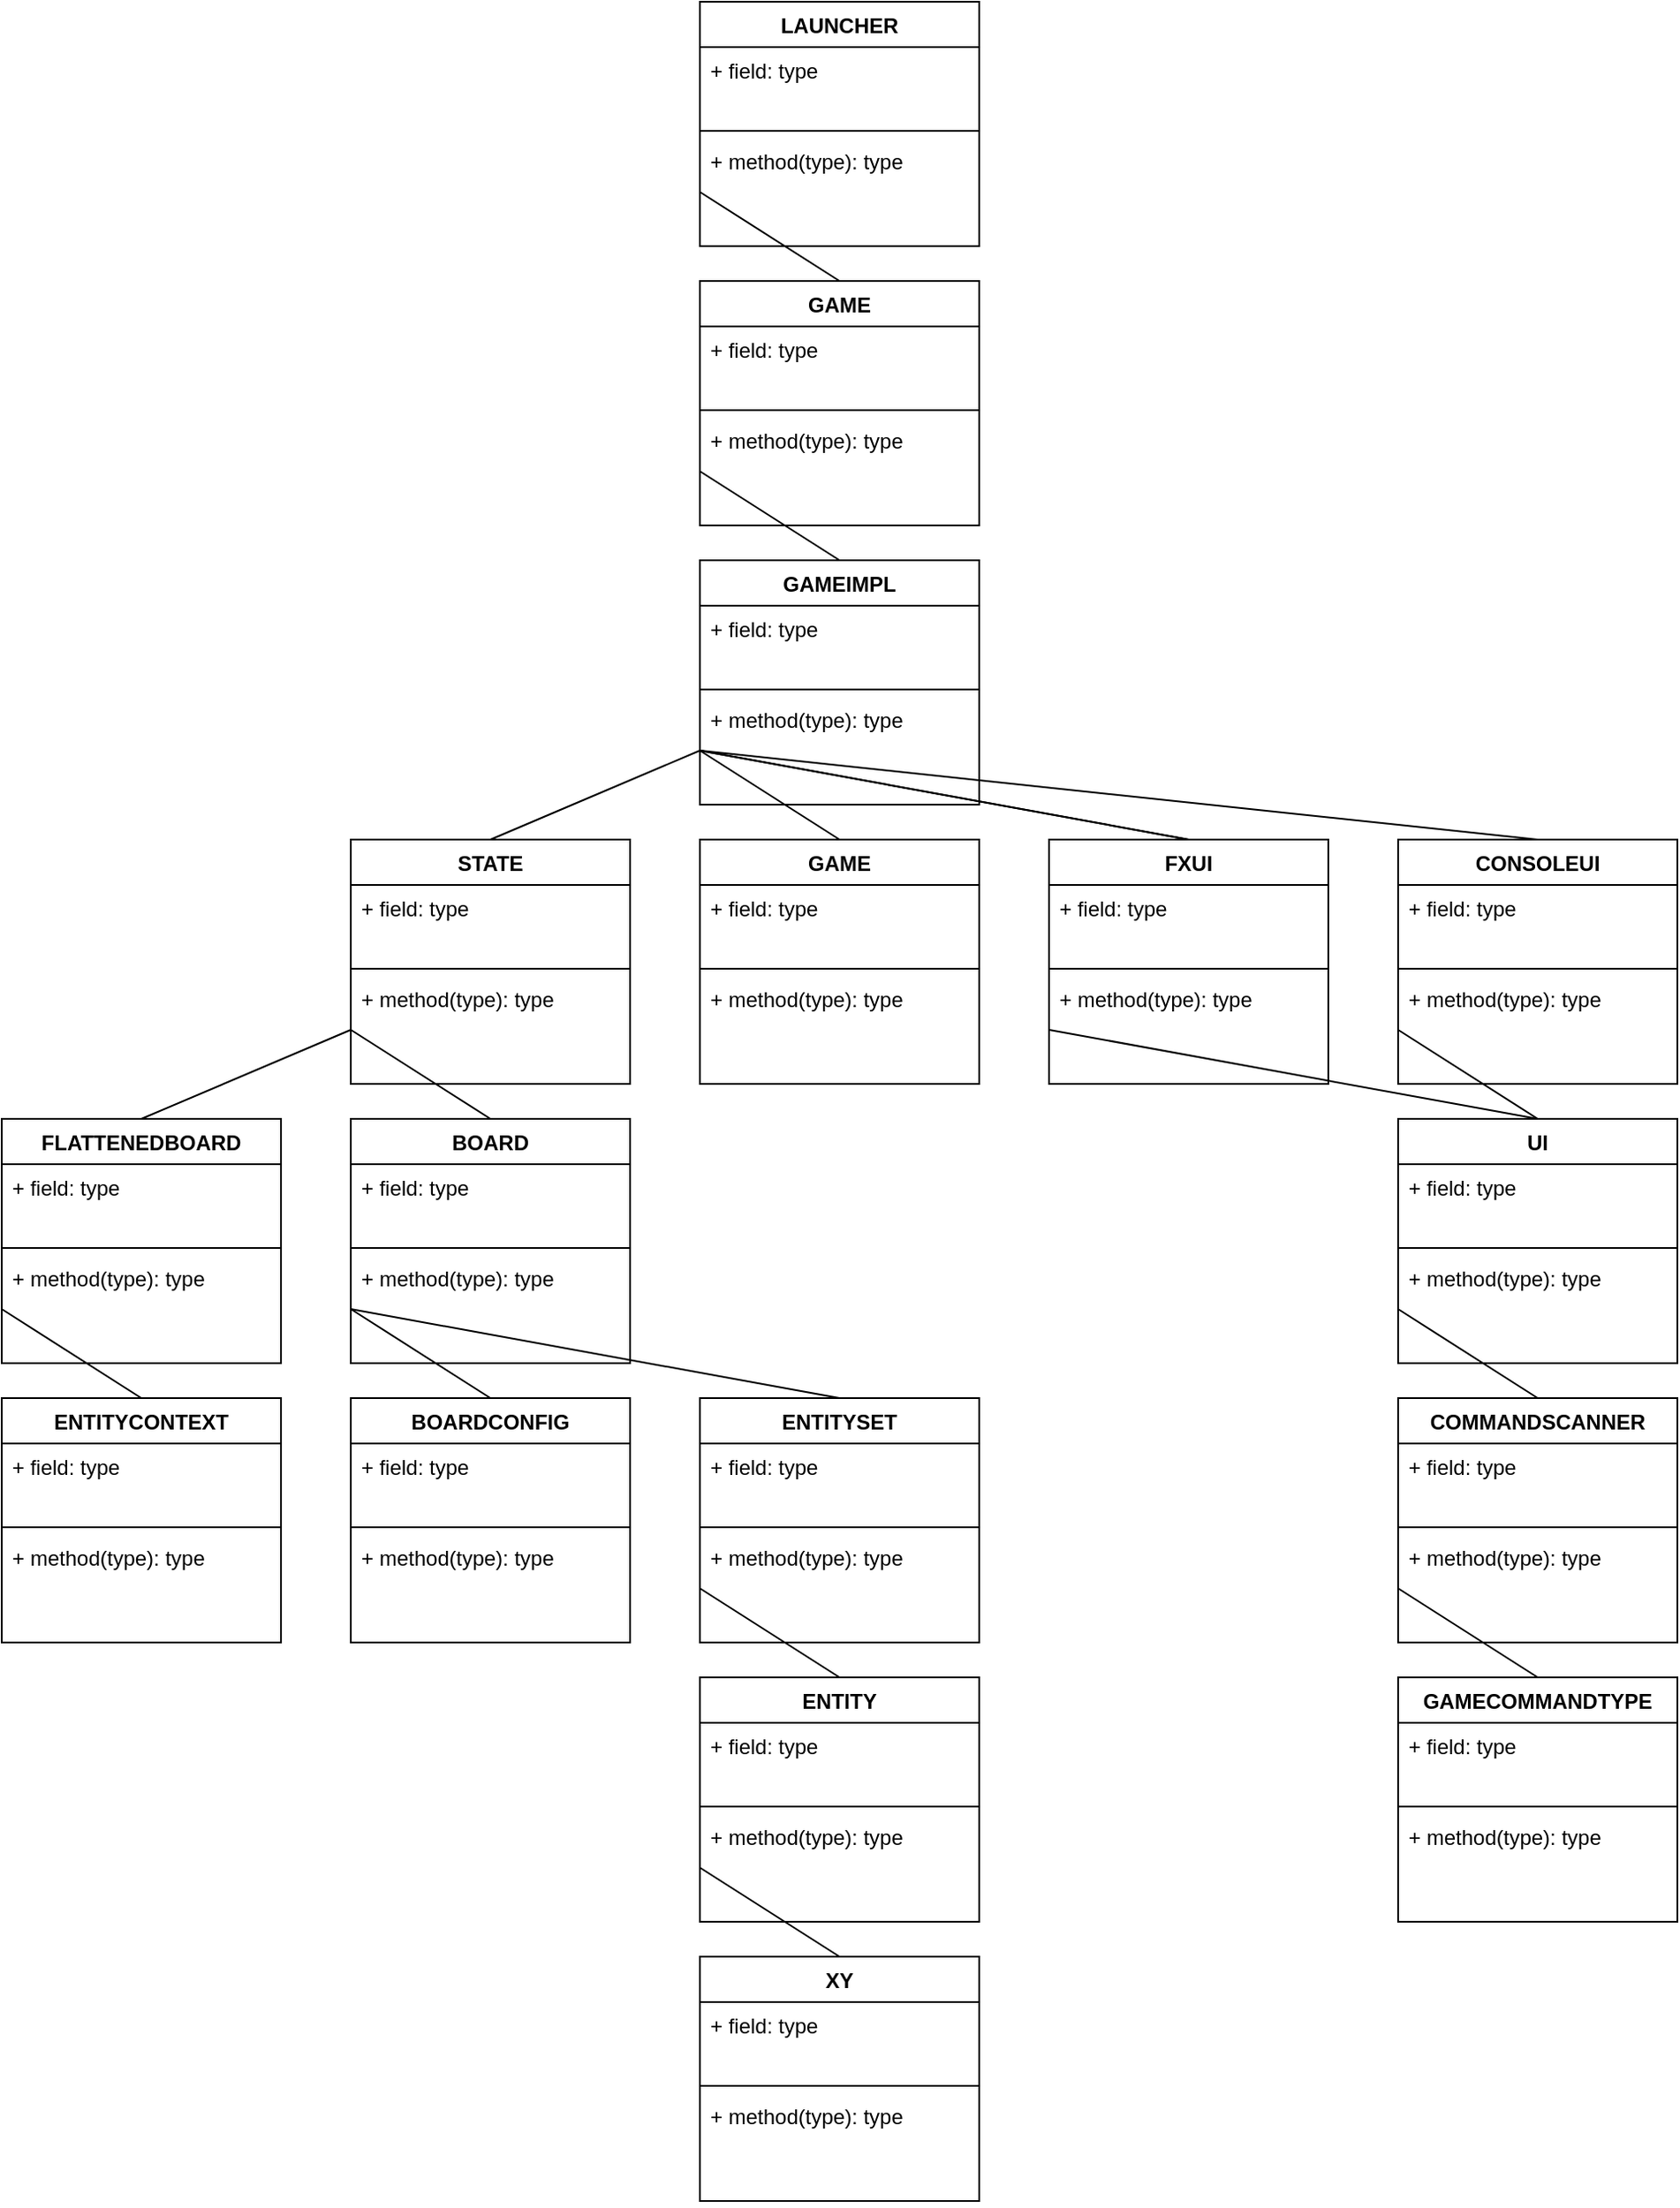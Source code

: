 <mxfile version="14.5.1" type="device"><diagram id="C5RBs43oDa-KdzZeNtuy" name="Page-1"><mxGraphModel dx="1278" dy="1136" grid="1" gridSize="10" guides="1" tooltips="1" connect="1" arrows="1" fold="1" page="1" pageScale="1" pageWidth="827" pageHeight="1169" math="0" shadow="0"><root><mxCell id="WIyWlLk6GJQsqaUBKTNV-0"/><mxCell id="WIyWlLk6GJQsqaUBKTNV-1" parent="WIyWlLk6GJQsqaUBKTNV-0"/><mxCell id="8IIxmd3HpcFE0ImrFm1i-0" value="LAUNCHER" style="swimlane;fontStyle=1;align=center;verticalAlign=top;childLayout=stackLayout;horizontal=1;startSize=26;horizontalStack=0;resizeParent=1;resizeParentMax=0;resizeLast=0;collapsible=1;marginBottom=0;" vertex="1" parent="WIyWlLk6GJQsqaUBKTNV-1"><mxGeometry x="720" y="40" width="160" height="140" as="geometry"/></mxCell><mxCell id="8IIxmd3HpcFE0ImrFm1i-1" value="+ field: type" style="text;strokeColor=none;fillColor=none;align=left;verticalAlign=top;spacingLeft=4;spacingRight=4;overflow=hidden;rotatable=0;points=[[0,0.5],[1,0.5]];portConstraint=eastwest;" vertex="1" parent="8IIxmd3HpcFE0ImrFm1i-0"><mxGeometry y="26" width="160" height="44" as="geometry"/></mxCell><mxCell id="8IIxmd3HpcFE0ImrFm1i-2" value="" style="line;strokeWidth=1;fillColor=none;align=left;verticalAlign=middle;spacingTop=-1;spacingLeft=3;spacingRight=3;rotatable=0;labelPosition=right;points=[];portConstraint=eastwest;" vertex="1" parent="8IIxmd3HpcFE0ImrFm1i-0"><mxGeometry y="70" width="160" height="8" as="geometry"/></mxCell><mxCell id="8IIxmd3HpcFE0ImrFm1i-3" value="+ method(type): type" style="text;strokeColor=none;fillColor=none;align=left;verticalAlign=top;spacingLeft=4;spacingRight=4;overflow=hidden;rotatable=0;points=[[0,0.5],[1,0.5]];portConstraint=eastwest;" vertex="1" parent="8IIxmd3HpcFE0ImrFm1i-0"><mxGeometry y="78" width="160" height="62" as="geometry"/></mxCell><mxCell id="8IIxmd3HpcFE0ImrFm1i-4" value="BOARDCONFIG" style="swimlane;fontStyle=1;align=center;verticalAlign=top;childLayout=stackLayout;horizontal=1;startSize=26;horizontalStack=0;resizeParent=1;resizeParentMax=0;resizeLast=0;collapsible=1;marginBottom=0;" vertex="1" parent="WIyWlLk6GJQsqaUBKTNV-1"><mxGeometry x="520" y="840" width="160" height="140" as="geometry"/></mxCell><mxCell id="8IIxmd3HpcFE0ImrFm1i-5" value="+ field: type" style="text;strokeColor=none;fillColor=none;align=left;verticalAlign=top;spacingLeft=4;spacingRight=4;overflow=hidden;rotatable=0;points=[[0,0.5],[1,0.5]];portConstraint=eastwest;" vertex="1" parent="8IIxmd3HpcFE0ImrFm1i-4"><mxGeometry y="26" width="160" height="44" as="geometry"/></mxCell><mxCell id="8IIxmd3HpcFE0ImrFm1i-6" value="" style="line;strokeWidth=1;fillColor=none;align=left;verticalAlign=middle;spacingTop=-1;spacingLeft=3;spacingRight=3;rotatable=0;labelPosition=right;points=[];portConstraint=eastwest;" vertex="1" parent="8IIxmd3HpcFE0ImrFm1i-4"><mxGeometry y="70" width="160" height="8" as="geometry"/></mxCell><mxCell id="8IIxmd3HpcFE0ImrFm1i-7" value="+ method(type): type" style="text;strokeColor=none;fillColor=none;align=left;verticalAlign=top;spacingLeft=4;spacingRight=4;overflow=hidden;rotatable=0;points=[[0,0.5],[1,0.5]];portConstraint=eastwest;" vertex="1" parent="8IIxmd3HpcFE0ImrFm1i-4"><mxGeometry y="78" width="160" height="62" as="geometry"/></mxCell><mxCell id="8IIxmd3HpcFE0ImrFm1i-8" value="BOARD" style="swimlane;fontStyle=1;align=center;verticalAlign=top;childLayout=stackLayout;horizontal=1;startSize=26;horizontalStack=0;resizeParent=1;resizeParentMax=0;resizeLast=0;collapsible=1;marginBottom=0;" vertex="1" parent="WIyWlLk6GJQsqaUBKTNV-1"><mxGeometry x="520" y="680" width="160" height="140" as="geometry"/></mxCell><mxCell id="8IIxmd3HpcFE0ImrFm1i-9" value="+ field: type" style="text;strokeColor=none;fillColor=none;align=left;verticalAlign=top;spacingLeft=4;spacingRight=4;overflow=hidden;rotatable=0;points=[[0,0.5],[1,0.5]];portConstraint=eastwest;" vertex="1" parent="8IIxmd3HpcFE0ImrFm1i-8"><mxGeometry y="26" width="160" height="44" as="geometry"/></mxCell><mxCell id="8IIxmd3HpcFE0ImrFm1i-10" value="" style="line;strokeWidth=1;fillColor=none;align=left;verticalAlign=middle;spacingTop=-1;spacingLeft=3;spacingRight=3;rotatable=0;labelPosition=right;points=[];portConstraint=eastwest;" vertex="1" parent="8IIxmd3HpcFE0ImrFm1i-8"><mxGeometry y="70" width="160" height="8" as="geometry"/></mxCell><mxCell id="8IIxmd3HpcFE0ImrFm1i-11" value="+ method(type): type" style="text;strokeColor=none;fillColor=none;align=left;verticalAlign=top;spacingLeft=4;spacingRight=4;overflow=hidden;rotatable=0;points=[[0,0.5],[1,0.5]];portConstraint=eastwest;" vertex="1" parent="8IIxmd3HpcFE0ImrFm1i-8"><mxGeometry y="78" width="160" height="62" as="geometry"/></mxCell><mxCell id="8IIxmd3HpcFE0ImrFm1i-16" value="ENTITYSET" style="swimlane;fontStyle=1;align=center;verticalAlign=top;childLayout=stackLayout;horizontal=1;startSize=26;horizontalStack=0;resizeParent=1;resizeParentMax=0;resizeLast=0;collapsible=1;marginBottom=0;" vertex="1" parent="WIyWlLk6GJQsqaUBKTNV-1"><mxGeometry x="720" y="840" width="160" height="140" as="geometry"/></mxCell><mxCell id="8IIxmd3HpcFE0ImrFm1i-17" value="+ field: type" style="text;strokeColor=none;fillColor=none;align=left;verticalAlign=top;spacingLeft=4;spacingRight=4;overflow=hidden;rotatable=0;points=[[0,0.5],[1,0.5]];portConstraint=eastwest;" vertex="1" parent="8IIxmd3HpcFE0ImrFm1i-16"><mxGeometry y="26" width="160" height="44" as="geometry"/></mxCell><mxCell id="8IIxmd3HpcFE0ImrFm1i-18" value="" style="line;strokeWidth=1;fillColor=none;align=left;verticalAlign=middle;spacingTop=-1;spacingLeft=3;spacingRight=3;rotatable=0;labelPosition=right;points=[];portConstraint=eastwest;" vertex="1" parent="8IIxmd3HpcFE0ImrFm1i-16"><mxGeometry y="70" width="160" height="8" as="geometry"/></mxCell><mxCell id="8IIxmd3HpcFE0ImrFm1i-19" value="+ method(type): type" style="text;strokeColor=none;fillColor=none;align=left;verticalAlign=top;spacingLeft=4;spacingRight=4;overflow=hidden;rotatable=0;points=[[0,0.5],[1,0.5]];portConstraint=eastwest;" vertex="1" parent="8IIxmd3HpcFE0ImrFm1i-16"><mxGeometry y="78" width="160" height="62" as="geometry"/></mxCell><mxCell id="8IIxmd3HpcFE0ImrFm1i-20" value="STATE" style="swimlane;fontStyle=1;align=center;verticalAlign=top;childLayout=stackLayout;horizontal=1;startSize=26;horizontalStack=0;resizeParent=1;resizeParentMax=0;resizeLast=0;collapsible=1;marginBottom=0;" vertex="1" parent="WIyWlLk6GJQsqaUBKTNV-1"><mxGeometry x="520" y="520" width="160" height="140" as="geometry"/></mxCell><mxCell id="8IIxmd3HpcFE0ImrFm1i-21" value="+ field: type" style="text;strokeColor=none;fillColor=none;align=left;verticalAlign=top;spacingLeft=4;spacingRight=4;overflow=hidden;rotatable=0;points=[[0,0.5],[1,0.5]];portConstraint=eastwest;" vertex="1" parent="8IIxmd3HpcFE0ImrFm1i-20"><mxGeometry y="26" width="160" height="44" as="geometry"/></mxCell><mxCell id="8IIxmd3HpcFE0ImrFm1i-22" value="" style="line;strokeWidth=1;fillColor=none;align=left;verticalAlign=middle;spacingTop=-1;spacingLeft=3;spacingRight=3;rotatable=0;labelPosition=right;points=[];portConstraint=eastwest;" vertex="1" parent="8IIxmd3HpcFE0ImrFm1i-20"><mxGeometry y="70" width="160" height="8" as="geometry"/></mxCell><mxCell id="8IIxmd3HpcFE0ImrFm1i-23" value="+ method(type): type" style="text;strokeColor=none;fillColor=none;align=left;verticalAlign=top;spacingLeft=4;spacingRight=4;overflow=hidden;rotatable=0;points=[[0,0.5],[1,0.5]];portConstraint=eastwest;" vertex="1" parent="8IIxmd3HpcFE0ImrFm1i-20"><mxGeometry y="78" width="160" height="62" as="geometry"/></mxCell><mxCell id="8IIxmd3HpcFE0ImrFm1i-24" value="UI" style="swimlane;fontStyle=1;align=center;verticalAlign=top;childLayout=stackLayout;horizontal=1;startSize=26;horizontalStack=0;resizeParent=1;resizeParentMax=0;resizeLast=0;collapsible=1;marginBottom=0;" vertex="1" parent="WIyWlLk6GJQsqaUBKTNV-1"><mxGeometry x="1120" y="680" width="160" height="140" as="geometry"/></mxCell><mxCell id="8IIxmd3HpcFE0ImrFm1i-25" value="+ field: type" style="text;strokeColor=none;fillColor=none;align=left;verticalAlign=top;spacingLeft=4;spacingRight=4;overflow=hidden;rotatable=0;points=[[0,0.5],[1,0.5]];portConstraint=eastwest;" vertex="1" parent="8IIxmd3HpcFE0ImrFm1i-24"><mxGeometry y="26" width="160" height="44" as="geometry"/></mxCell><mxCell id="8IIxmd3HpcFE0ImrFm1i-26" value="" style="line;strokeWidth=1;fillColor=none;align=left;verticalAlign=middle;spacingTop=-1;spacingLeft=3;spacingRight=3;rotatable=0;labelPosition=right;points=[];portConstraint=eastwest;" vertex="1" parent="8IIxmd3HpcFE0ImrFm1i-24"><mxGeometry y="70" width="160" height="8" as="geometry"/></mxCell><mxCell id="8IIxmd3HpcFE0ImrFm1i-27" value="+ method(type): type" style="text;strokeColor=none;fillColor=none;align=left;verticalAlign=top;spacingLeft=4;spacingRight=4;overflow=hidden;rotatable=0;points=[[0,0.5],[1,0.5]];portConstraint=eastwest;" vertex="1" parent="8IIxmd3HpcFE0ImrFm1i-24"><mxGeometry y="78" width="160" height="62" as="geometry"/></mxCell><mxCell id="8IIxmd3HpcFE0ImrFm1i-28" value="CONSOLEUI" style="swimlane;fontStyle=1;align=center;verticalAlign=top;childLayout=stackLayout;horizontal=1;startSize=26;horizontalStack=0;resizeParent=1;resizeParentMax=0;resizeLast=0;collapsible=1;marginBottom=0;" vertex="1" parent="WIyWlLk6GJQsqaUBKTNV-1"><mxGeometry x="1120" y="520" width="160" height="140" as="geometry"/></mxCell><mxCell id="8IIxmd3HpcFE0ImrFm1i-29" value="+ field: type" style="text;strokeColor=none;fillColor=none;align=left;verticalAlign=top;spacingLeft=4;spacingRight=4;overflow=hidden;rotatable=0;points=[[0,0.5],[1,0.5]];portConstraint=eastwest;" vertex="1" parent="8IIxmd3HpcFE0ImrFm1i-28"><mxGeometry y="26" width="160" height="44" as="geometry"/></mxCell><mxCell id="8IIxmd3HpcFE0ImrFm1i-30" value="" style="line;strokeWidth=1;fillColor=none;align=left;verticalAlign=middle;spacingTop=-1;spacingLeft=3;spacingRight=3;rotatable=0;labelPosition=right;points=[];portConstraint=eastwest;" vertex="1" parent="8IIxmd3HpcFE0ImrFm1i-28"><mxGeometry y="70" width="160" height="8" as="geometry"/></mxCell><mxCell id="8IIxmd3HpcFE0ImrFm1i-31" value="+ method(type): type" style="text;strokeColor=none;fillColor=none;align=left;verticalAlign=top;spacingLeft=4;spacingRight=4;overflow=hidden;rotatable=0;points=[[0,0.5],[1,0.5]];portConstraint=eastwest;" vertex="1" parent="8IIxmd3HpcFE0ImrFm1i-28"><mxGeometry y="78" width="160" height="62" as="geometry"/></mxCell><mxCell id="8IIxmd3HpcFE0ImrFm1i-36" value="GAME" style="swimlane;fontStyle=1;align=center;verticalAlign=top;childLayout=stackLayout;horizontal=1;startSize=26;horizontalStack=0;resizeParent=1;resizeParentMax=0;resizeLast=0;collapsible=1;marginBottom=0;" vertex="1" parent="WIyWlLk6GJQsqaUBKTNV-1"><mxGeometry x="720" y="200" width="160" height="140" as="geometry"/></mxCell><mxCell id="8IIxmd3HpcFE0ImrFm1i-37" value="+ field: type" style="text;strokeColor=none;fillColor=none;align=left;verticalAlign=top;spacingLeft=4;spacingRight=4;overflow=hidden;rotatable=0;points=[[0,0.5],[1,0.5]];portConstraint=eastwest;" vertex="1" parent="8IIxmd3HpcFE0ImrFm1i-36"><mxGeometry y="26" width="160" height="44" as="geometry"/></mxCell><mxCell id="8IIxmd3HpcFE0ImrFm1i-38" value="" style="line;strokeWidth=1;fillColor=none;align=left;verticalAlign=middle;spacingTop=-1;spacingLeft=3;spacingRight=3;rotatable=0;labelPosition=right;points=[];portConstraint=eastwest;" vertex="1" parent="8IIxmd3HpcFE0ImrFm1i-36"><mxGeometry y="70" width="160" height="8" as="geometry"/></mxCell><mxCell id="8IIxmd3HpcFE0ImrFm1i-39" value="+ method(type): type" style="text;strokeColor=none;fillColor=none;align=left;verticalAlign=top;spacingLeft=4;spacingRight=4;overflow=hidden;rotatable=0;points=[[0,0.5],[1,0.5]];portConstraint=eastwest;" vertex="1" parent="8IIxmd3HpcFE0ImrFm1i-36"><mxGeometry y="78" width="160" height="62" as="geometry"/></mxCell><mxCell id="8IIxmd3HpcFE0ImrFm1i-40" value="GAMEIMPL" style="swimlane;fontStyle=1;align=center;verticalAlign=top;childLayout=stackLayout;horizontal=1;startSize=26;horizontalStack=0;resizeParent=1;resizeParentMax=0;resizeLast=0;collapsible=1;marginBottom=0;" vertex="1" parent="WIyWlLk6GJQsqaUBKTNV-1"><mxGeometry x="720" y="360" width="160" height="140" as="geometry"/></mxCell><mxCell id="8IIxmd3HpcFE0ImrFm1i-41" value="+ field: type" style="text;strokeColor=none;fillColor=none;align=left;verticalAlign=top;spacingLeft=4;spacingRight=4;overflow=hidden;rotatable=0;points=[[0,0.5],[1,0.5]];portConstraint=eastwest;" vertex="1" parent="8IIxmd3HpcFE0ImrFm1i-40"><mxGeometry y="26" width="160" height="44" as="geometry"/></mxCell><mxCell id="8IIxmd3HpcFE0ImrFm1i-42" value="" style="line;strokeWidth=1;fillColor=none;align=left;verticalAlign=middle;spacingTop=-1;spacingLeft=3;spacingRight=3;rotatable=0;labelPosition=right;points=[];portConstraint=eastwest;" vertex="1" parent="8IIxmd3HpcFE0ImrFm1i-40"><mxGeometry y="70" width="160" height="8" as="geometry"/></mxCell><mxCell id="8IIxmd3HpcFE0ImrFm1i-43" value="+ method(type): type" style="text;strokeColor=none;fillColor=none;align=left;verticalAlign=top;spacingLeft=4;spacingRight=4;overflow=hidden;rotatable=0;points=[[0,0.5],[1,0.5]];portConstraint=eastwest;" vertex="1" parent="8IIxmd3HpcFE0ImrFm1i-40"><mxGeometry y="78" width="160" height="62" as="geometry"/></mxCell><mxCell id="8IIxmd3HpcFE0ImrFm1i-44" value="" style="endArrow=none;html=1;entryX=0;entryY=0.5;entryDx=0;entryDy=0;exitX=0.5;exitY=0;exitDx=0;exitDy=0;" edge="1" parent="WIyWlLk6GJQsqaUBKTNV-1" source="8IIxmd3HpcFE0ImrFm1i-36" target="8IIxmd3HpcFE0ImrFm1i-3"><mxGeometry width="50" height="50" relative="1" as="geometry"><mxPoint x="620" y="160" as="sourcePoint"/><mxPoint x="670" y="110" as="targetPoint"/></mxGeometry></mxCell><mxCell id="8IIxmd3HpcFE0ImrFm1i-45" value="" style="endArrow=none;html=1;entryX=0.5;entryY=0;entryDx=0;entryDy=0;exitX=0;exitY=0.5;exitDx=0;exitDy=0;" edge="1" parent="WIyWlLk6GJQsqaUBKTNV-1" source="8IIxmd3HpcFE0ImrFm1i-39" target="8IIxmd3HpcFE0ImrFm1i-40"><mxGeometry width="50" height="50" relative="1" as="geometry"><mxPoint x="740" y="220" as="sourcePoint"/><mxPoint x="800" y="139" as="targetPoint"/></mxGeometry></mxCell><mxCell id="8IIxmd3HpcFE0ImrFm1i-46" value="" style="endArrow=none;html=1;entryX=0;entryY=0.5;entryDx=0;entryDy=0;exitX=0.5;exitY=0;exitDx=0;exitDy=0;" edge="1" parent="WIyWlLk6GJQsqaUBKTNV-1" source="8IIxmd3HpcFE0ImrFm1i-20" target="8IIxmd3HpcFE0ImrFm1i-43"><mxGeometry width="50" height="50" relative="1" as="geometry"><mxPoint x="750" y="230" as="sourcePoint"/><mxPoint x="810" y="149" as="targetPoint"/></mxGeometry></mxCell><mxCell id="8IIxmd3HpcFE0ImrFm1i-47" value="" style="endArrow=none;html=1;entryX=0.5;entryY=0;entryDx=0;entryDy=0;exitX=0;exitY=0.5;exitDx=0;exitDy=0;" edge="1" parent="WIyWlLk6GJQsqaUBKTNV-1" source="8IIxmd3HpcFE0ImrFm1i-43" target="8IIxmd3HpcFE0ImrFm1i-32"><mxGeometry width="50" height="50" relative="1" as="geometry"><mxPoint x="640" y="499" as="sourcePoint"/><mxPoint x="820" y="159" as="targetPoint"/></mxGeometry></mxCell><mxCell id="8IIxmd3HpcFE0ImrFm1i-48" value="" style="endArrow=none;html=1;entryX=0.5;entryY=0;entryDx=0;entryDy=0;exitX=0;exitY=0.5;exitDx=0;exitDy=0;" edge="1" parent="WIyWlLk6GJQsqaUBKTNV-1" source="8IIxmd3HpcFE0ImrFm1i-43" target="8IIxmd3HpcFE0ImrFm1i-28"><mxGeometry width="50" height="50" relative="1" as="geometry"><mxPoint x="930" y="320.5" as="sourcePoint"/><mxPoint x="990" y="239.5" as="targetPoint"/></mxGeometry></mxCell><mxCell id="8IIxmd3HpcFE0ImrFm1i-50" value="" style="endArrow=none;html=1;entryX=0.5;entryY=0;entryDx=0;entryDy=0;exitX=0;exitY=0.5;exitDx=0;exitDy=0;" edge="1" parent="WIyWlLk6GJQsqaUBKTNV-1" source="8IIxmd3HpcFE0ImrFm1i-35" target="8IIxmd3HpcFE0ImrFm1i-24"><mxGeometry width="50" height="50" relative="1" as="geometry"><mxPoint x="1030" y="340.5" as="sourcePoint"/><mxPoint x="1110" y="750" as="targetPoint"/></mxGeometry></mxCell><mxCell id="8IIxmd3HpcFE0ImrFm1i-51" value="" style="endArrow=none;html=1;entryX=0.5;entryY=0;entryDx=0;entryDy=0;exitX=0;exitY=0.5;exitDx=0;exitDy=0;" edge="1" parent="WIyWlLk6GJQsqaUBKTNV-1" source="8IIxmd3HpcFE0ImrFm1i-31" target="8IIxmd3HpcFE0ImrFm1i-24"><mxGeometry width="50" height="50" relative="1" as="geometry"><mxPoint x="1040" y="350.5" as="sourcePoint"/><mxPoint x="1110" y="750" as="targetPoint"/></mxGeometry></mxCell><mxCell id="8IIxmd3HpcFE0ImrFm1i-52" value="" style="endArrow=none;html=1;entryX=0.5;entryY=0;entryDx=0;entryDy=0;exitX=0;exitY=0.5;exitDx=0;exitDy=0;" edge="1" parent="WIyWlLk6GJQsqaUBKTNV-1" source="8IIxmd3HpcFE0ImrFm1i-23" target="8IIxmd3HpcFE0ImrFm1i-8"><mxGeometry width="50" height="50" relative="1" as="geometry"><mxPoint x="740" y="360.5" as="sourcePoint"/><mxPoint x="800" y="279.5" as="targetPoint"/></mxGeometry></mxCell><mxCell id="8IIxmd3HpcFE0ImrFm1i-53" value="" style="endArrow=none;html=1;entryX=0.5;entryY=0;entryDx=0;entryDy=0;exitX=0;exitY=0.5;exitDx=0;exitDy=0;" edge="1" parent="WIyWlLk6GJQsqaUBKTNV-1" source="8IIxmd3HpcFE0ImrFm1i-11" target="8IIxmd3HpcFE0ImrFm1i-4"><mxGeometry width="50" height="50" relative="1" as="geometry"><mxPoint x="750" y="370.5" as="sourcePoint"/><mxPoint x="810" y="289.5" as="targetPoint"/></mxGeometry></mxCell><mxCell id="8IIxmd3HpcFE0ImrFm1i-54" value="" style="endArrow=none;html=1;entryX=0.5;entryY=0;entryDx=0;entryDy=0;exitX=0;exitY=0.5;exitDx=0;exitDy=0;" edge="1" parent="WIyWlLk6GJQsqaUBKTNV-1" source="8IIxmd3HpcFE0ImrFm1i-11" target="8IIxmd3HpcFE0ImrFm1i-16"><mxGeometry width="50" height="50" relative="1" as="geometry"><mxPoint x="760" y="380.5" as="sourcePoint"/><mxPoint x="820" y="299.5" as="targetPoint"/></mxGeometry></mxCell><mxCell id="8IIxmd3HpcFE0ImrFm1i-55" value="" style="endArrow=none;html=1;entryX=0.5;entryY=0;entryDx=0;entryDy=0;exitX=0;exitY=0.5;exitDx=0;exitDy=0;" edge="1" parent="WIyWlLk6GJQsqaUBKTNV-1" source="8IIxmd3HpcFE0ImrFm1i-19" target="8IIxmd3HpcFE0ImrFm1i-56"><mxGeometry width="50" height="50" relative="1" as="geometry"><mxPoint x="770" y="390.5" as="sourcePoint"/><mxPoint x="580" y="1060" as="targetPoint"/></mxGeometry></mxCell><mxCell id="8IIxmd3HpcFE0ImrFm1i-56" value="ENTITY" style="swimlane;fontStyle=1;align=center;verticalAlign=top;childLayout=stackLayout;horizontal=1;startSize=26;horizontalStack=0;resizeParent=1;resizeParentMax=0;resizeLast=0;collapsible=1;marginBottom=0;" vertex="1" parent="WIyWlLk6GJQsqaUBKTNV-1"><mxGeometry x="720" y="1000" width="160" height="140" as="geometry"/></mxCell><mxCell id="8IIxmd3HpcFE0ImrFm1i-57" value="+ field: type" style="text;strokeColor=none;fillColor=none;align=left;verticalAlign=top;spacingLeft=4;spacingRight=4;overflow=hidden;rotatable=0;points=[[0,0.5],[1,0.5]];portConstraint=eastwest;" vertex="1" parent="8IIxmd3HpcFE0ImrFm1i-56"><mxGeometry y="26" width="160" height="44" as="geometry"/></mxCell><mxCell id="8IIxmd3HpcFE0ImrFm1i-58" value="" style="line;strokeWidth=1;fillColor=none;align=left;verticalAlign=middle;spacingTop=-1;spacingLeft=3;spacingRight=3;rotatable=0;labelPosition=right;points=[];portConstraint=eastwest;" vertex="1" parent="8IIxmd3HpcFE0ImrFm1i-56"><mxGeometry y="70" width="160" height="8" as="geometry"/></mxCell><mxCell id="8IIxmd3HpcFE0ImrFm1i-59" value="+ method(type): type" style="text;strokeColor=none;fillColor=none;align=left;verticalAlign=top;spacingLeft=4;spacingRight=4;overflow=hidden;rotatable=0;points=[[0,0.5],[1,0.5]];portConstraint=eastwest;" vertex="1" parent="8IIxmd3HpcFE0ImrFm1i-56"><mxGeometry y="78" width="160" height="62" as="geometry"/></mxCell><mxCell id="8IIxmd3HpcFE0ImrFm1i-60" value="GAME" style="swimlane;fontStyle=1;align=center;verticalAlign=top;childLayout=stackLayout;horizontal=1;startSize=26;horizontalStack=0;resizeParent=1;resizeParentMax=0;resizeLast=0;collapsible=1;marginBottom=0;" vertex="1" parent="WIyWlLk6GJQsqaUBKTNV-1"><mxGeometry x="720" y="520" width="160" height="140" as="geometry"/></mxCell><mxCell id="8IIxmd3HpcFE0ImrFm1i-61" value="+ field: type" style="text;strokeColor=none;fillColor=none;align=left;verticalAlign=top;spacingLeft=4;spacingRight=4;overflow=hidden;rotatable=0;points=[[0,0.5],[1,0.5]];portConstraint=eastwest;" vertex="1" parent="8IIxmd3HpcFE0ImrFm1i-60"><mxGeometry y="26" width="160" height="44" as="geometry"/></mxCell><mxCell id="8IIxmd3HpcFE0ImrFm1i-62" value="" style="line;strokeWidth=1;fillColor=none;align=left;verticalAlign=middle;spacingTop=-1;spacingLeft=3;spacingRight=3;rotatable=0;labelPosition=right;points=[];portConstraint=eastwest;" vertex="1" parent="8IIxmd3HpcFE0ImrFm1i-60"><mxGeometry y="70" width="160" height="8" as="geometry"/></mxCell><mxCell id="8IIxmd3HpcFE0ImrFm1i-63" value="+ method(type): type" style="text;strokeColor=none;fillColor=none;align=left;verticalAlign=top;spacingLeft=4;spacingRight=4;overflow=hidden;rotatable=0;points=[[0,0.5],[1,0.5]];portConstraint=eastwest;" vertex="1" parent="8IIxmd3HpcFE0ImrFm1i-60"><mxGeometry y="78" width="160" height="62" as="geometry"/></mxCell><mxCell id="8IIxmd3HpcFE0ImrFm1i-64" value="" style="endArrow=none;html=1;entryX=0;entryY=0.5;entryDx=0;entryDy=0;exitX=0.5;exitY=0;exitDx=0;exitDy=0;" edge="1" parent="WIyWlLk6GJQsqaUBKTNV-1" source="8IIxmd3HpcFE0ImrFm1i-60" target="8IIxmd3HpcFE0ImrFm1i-43"><mxGeometry width="50" height="50" relative="1" as="geometry"><mxPoint x="500" y="580" as="sourcePoint"/><mxPoint x="650" y="509" as="targetPoint"/></mxGeometry></mxCell><mxCell id="8IIxmd3HpcFE0ImrFm1i-65" value="COMMANDSCANNER" style="swimlane;fontStyle=1;align=center;verticalAlign=top;childLayout=stackLayout;horizontal=1;startSize=26;horizontalStack=0;resizeParent=1;resizeParentMax=0;resizeLast=0;collapsible=1;marginBottom=0;" vertex="1" parent="WIyWlLk6GJQsqaUBKTNV-1"><mxGeometry x="1120" y="840" width="160" height="140" as="geometry"/></mxCell><mxCell id="8IIxmd3HpcFE0ImrFm1i-66" value="+ field: type" style="text;strokeColor=none;fillColor=none;align=left;verticalAlign=top;spacingLeft=4;spacingRight=4;overflow=hidden;rotatable=0;points=[[0,0.5],[1,0.5]];portConstraint=eastwest;" vertex="1" parent="8IIxmd3HpcFE0ImrFm1i-65"><mxGeometry y="26" width="160" height="44" as="geometry"/></mxCell><mxCell id="8IIxmd3HpcFE0ImrFm1i-67" value="" style="line;strokeWidth=1;fillColor=none;align=left;verticalAlign=middle;spacingTop=-1;spacingLeft=3;spacingRight=3;rotatable=0;labelPosition=right;points=[];portConstraint=eastwest;" vertex="1" parent="8IIxmd3HpcFE0ImrFm1i-65"><mxGeometry y="70" width="160" height="8" as="geometry"/></mxCell><mxCell id="8IIxmd3HpcFE0ImrFm1i-68" value="+ method(type): type" style="text;strokeColor=none;fillColor=none;align=left;verticalAlign=top;spacingLeft=4;spacingRight=4;overflow=hidden;rotatable=0;points=[[0,0.5],[1,0.5]];portConstraint=eastwest;" vertex="1" parent="8IIxmd3HpcFE0ImrFm1i-65"><mxGeometry y="78" width="160" height="62" as="geometry"/></mxCell><mxCell id="8IIxmd3HpcFE0ImrFm1i-69" value="GAMECOMMANDTYPE" style="swimlane;fontStyle=1;align=center;verticalAlign=top;childLayout=stackLayout;horizontal=1;startSize=26;horizontalStack=0;resizeParent=1;resizeParentMax=0;resizeLast=0;collapsible=1;marginBottom=0;" vertex="1" parent="WIyWlLk6GJQsqaUBKTNV-1"><mxGeometry x="1120" y="1000" width="160" height="140" as="geometry"/></mxCell><mxCell id="8IIxmd3HpcFE0ImrFm1i-70" value="+ field: type" style="text;strokeColor=none;fillColor=none;align=left;verticalAlign=top;spacingLeft=4;spacingRight=4;overflow=hidden;rotatable=0;points=[[0,0.5],[1,0.5]];portConstraint=eastwest;" vertex="1" parent="8IIxmd3HpcFE0ImrFm1i-69"><mxGeometry y="26" width="160" height="44" as="geometry"/></mxCell><mxCell id="8IIxmd3HpcFE0ImrFm1i-71" value="" style="line;strokeWidth=1;fillColor=none;align=left;verticalAlign=middle;spacingTop=-1;spacingLeft=3;spacingRight=3;rotatable=0;labelPosition=right;points=[];portConstraint=eastwest;" vertex="1" parent="8IIxmd3HpcFE0ImrFm1i-69"><mxGeometry y="70" width="160" height="8" as="geometry"/></mxCell><mxCell id="8IIxmd3HpcFE0ImrFm1i-72" value="+ method(type): type" style="text;strokeColor=none;fillColor=none;align=left;verticalAlign=top;spacingLeft=4;spacingRight=4;overflow=hidden;rotatable=0;points=[[0,0.5],[1,0.5]];portConstraint=eastwest;" vertex="1" parent="8IIxmd3HpcFE0ImrFm1i-69"><mxGeometry y="78" width="160" height="62" as="geometry"/></mxCell><mxCell id="8IIxmd3HpcFE0ImrFm1i-73" value="" style="endArrow=none;html=1;entryX=0.5;entryY=0;entryDx=0;entryDy=0;exitX=0;exitY=0.5;exitDx=0;exitDy=0;" edge="1" parent="WIyWlLk6GJQsqaUBKTNV-1" source="8IIxmd3HpcFE0ImrFm1i-27" target="8IIxmd3HpcFE0ImrFm1i-65"><mxGeometry width="50" height="50" relative="1" as="geometry"><mxPoint x="510" y="1009" as="sourcePoint"/><mxPoint x="600" y="1100" as="targetPoint"/></mxGeometry></mxCell><mxCell id="8IIxmd3HpcFE0ImrFm1i-74" value="" style="endArrow=none;html=1;entryX=0.5;entryY=0;entryDx=0;entryDy=0;exitX=0;exitY=0.5;exitDx=0;exitDy=0;" edge="1" parent="WIyWlLk6GJQsqaUBKTNV-1" source="8IIxmd3HpcFE0ImrFm1i-68" target="8IIxmd3HpcFE0ImrFm1i-69"><mxGeometry width="50" height="50" relative="1" as="geometry"><mxPoint x="520" y="1019" as="sourcePoint"/><mxPoint x="610" y="1110" as="targetPoint"/></mxGeometry></mxCell><mxCell id="8IIxmd3HpcFE0ImrFm1i-75" value="XY" style="swimlane;fontStyle=1;align=center;verticalAlign=top;childLayout=stackLayout;horizontal=1;startSize=26;horizontalStack=0;resizeParent=1;resizeParentMax=0;resizeLast=0;collapsible=1;marginBottom=0;" vertex="1" parent="WIyWlLk6GJQsqaUBKTNV-1"><mxGeometry x="720" y="1160" width="160" height="140" as="geometry"/></mxCell><mxCell id="8IIxmd3HpcFE0ImrFm1i-76" value="+ field: type" style="text;strokeColor=none;fillColor=none;align=left;verticalAlign=top;spacingLeft=4;spacingRight=4;overflow=hidden;rotatable=0;points=[[0,0.5],[1,0.5]];portConstraint=eastwest;" vertex="1" parent="8IIxmd3HpcFE0ImrFm1i-75"><mxGeometry y="26" width="160" height="44" as="geometry"/></mxCell><mxCell id="8IIxmd3HpcFE0ImrFm1i-77" value="" style="line;strokeWidth=1;fillColor=none;align=left;verticalAlign=middle;spacingTop=-1;spacingLeft=3;spacingRight=3;rotatable=0;labelPosition=right;points=[];portConstraint=eastwest;" vertex="1" parent="8IIxmd3HpcFE0ImrFm1i-75"><mxGeometry y="70" width="160" height="8" as="geometry"/></mxCell><mxCell id="8IIxmd3HpcFE0ImrFm1i-78" value="+ method(type): type" style="text;strokeColor=none;fillColor=none;align=left;verticalAlign=top;spacingLeft=4;spacingRight=4;overflow=hidden;rotatable=0;points=[[0,0.5],[1,0.5]];portConstraint=eastwest;" vertex="1" parent="8IIxmd3HpcFE0ImrFm1i-75"><mxGeometry y="78" width="160" height="62" as="geometry"/></mxCell><mxCell id="8IIxmd3HpcFE0ImrFm1i-79" value="" style="endArrow=none;html=1;entryX=0.5;entryY=0;entryDx=0;entryDy=0;exitX=0;exitY=0.5;exitDx=0;exitDy=0;" edge="1" parent="WIyWlLk6GJQsqaUBKTNV-1" source="8IIxmd3HpcFE0ImrFm1i-59" target="8IIxmd3HpcFE0ImrFm1i-75"><mxGeometry width="50" height="50" relative="1" as="geometry"><mxPoint x="510" y="1009" as="sourcePoint"/><mxPoint x="600" y="1100" as="targetPoint"/></mxGeometry></mxCell><mxCell id="8IIxmd3HpcFE0ImrFm1i-80" value="FLATTENEDBOARD" style="swimlane;fontStyle=1;align=center;verticalAlign=top;childLayout=stackLayout;horizontal=1;startSize=26;horizontalStack=0;resizeParent=1;resizeParentMax=0;resizeLast=0;collapsible=1;marginBottom=0;" vertex="1" parent="WIyWlLk6GJQsqaUBKTNV-1"><mxGeometry x="320" y="680" width="160" height="140" as="geometry"/></mxCell><mxCell id="8IIxmd3HpcFE0ImrFm1i-81" value="+ field: type" style="text;strokeColor=none;fillColor=none;align=left;verticalAlign=top;spacingLeft=4;spacingRight=4;overflow=hidden;rotatable=0;points=[[0,0.5],[1,0.5]];portConstraint=eastwest;" vertex="1" parent="8IIxmd3HpcFE0ImrFm1i-80"><mxGeometry y="26" width="160" height="44" as="geometry"/></mxCell><mxCell id="8IIxmd3HpcFE0ImrFm1i-82" value="" style="line;strokeWidth=1;fillColor=none;align=left;verticalAlign=middle;spacingTop=-1;spacingLeft=3;spacingRight=3;rotatable=0;labelPosition=right;points=[];portConstraint=eastwest;" vertex="1" parent="8IIxmd3HpcFE0ImrFm1i-80"><mxGeometry y="70" width="160" height="8" as="geometry"/></mxCell><mxCell id="8IIxmd3HpcFE0ImrFm1i-83" value="+ method(type): type" style="text;strokeColor=none;fillColor=none;align=left;verticalAlign=top;spacingLeft=4;spacingRight=4;overflow=hidden;rotatable=0;points=[[0,0.5],[1,0.5]];portConstraint=eastwest;" vertex="1" parent="8IIxmd3HpcFE0ImrFm1i-80"><mxGeometry y="78" width="160" height="62" as="geometry"/></mxCell><mxCell id="8IIxmd3HpcFE0ImrFm1i-84" value="" style="endArrow=none;html=1;entryX=0;entryY=0.5;entryDx=0;entryDy=0;exitX=0.5;exitY=0;exitDx=0;exitDy=0;" edge="1" parent="WIyWlLk6GJQsqaUBKTNV-1" source="8IIxmd3HpcFE0ImrFm1i-80" target="8IIxmd3HpcFE0ImrFm1i-23"><mxGeometry width="50" height="50" relative="1" as="geometry"><mxPoint x="250" y="650" as="sourcePoint"/><mxPoint x="300" y="600" as="targetPoint"/></mxGeometry></mxCell><mxCell id="8IIxmd3HpcFE0ImrFm1i-85" value="ENTITYCONTEXT" style="swimlane;fontStyle=1;align=center;verticalAlign=top;childLayout=stackLayout;horizontal=1;startSize=26;horizontalStack=0;resizeParent=1;resizeParentMax=0;resizeLast=0;collapsible=1;marginBottom=0;" vertex="1" parent="WIyWlLk6GJQsqaUBKTNV-1"><mxGeometry x="320" y="840" width="160" height="140" as="geometry"/></mxCell><mxCell id="8IIxmd3HpcFE0ImrFm1i-86" value="+ field: type" style="text;strokeColor=none;fillColor=none;align=left;verticalAlign=top;spacingLeft=4;spacingRight=4;overflow=hidden;rotatable=0;points=[[0,0.5],[1,0.5]];portConstraint=eastwest;" vertex="1" parent="8IIxmd3HpcFE0ImrFm1i-85"><mxGeometry y="26" width="160" height="44" as="geometry"/></mxCell><mxCell id="8IIxmd3HpcFE0ImrFm1i-87" value="" style="line;strokeWidth=1;fillColor=none;align=left;verticalAlign=middle;spacingTop=-1;spacingLeft=3;spacingRight=3;rotatable=0;labelPosition=right;points=[];portConstraint=eastwest;" vertex="1" parent="8IIxmd3HpcFE0ImrFm1i-85"><mxGeometry y="70" width="160" height="8" as="geometry"/></mxCell><mxCell id="8IIxmd3HpcFE0ImrFm1i-88" value="+ method(type): type" style="text;strokeColor=none;fillColor=none;align=left;verticalAlign=top;spacingLeft=4;spacingRight=4;overflow=hidden;rotatable=0;points=[[0,0.5],[1,0.5]];portConstraint=eastwest;" vertex="1" parent="8IIxmd3HpcFE0ImrFm1i-85"><mxGeometry y="78" width="160" height="62" as="geometry"/></mxCell><mxCell id="8IIxmd3HpcFE0ImrFm1i-89" value="" style="endArrow=none;html=1;entryX=0;entryY=0.5;entryDx=0;entryDy=0;exitX=0.5;exitY=0;exitDx=0;exitDy=0;" edge="1" parent="WIyWlLk6GJQsqaUBKTNV-1" source="8IIxmd3HpcFE0ImrFm1i-85" target="8IIxmd3HpcFE0ImrFm1i-83"><mxGeometry width="50" height="50" relative="1" as="geometry"><mxPoint x="260" y="735" as="sourcePoint"/><mxPoint x="420" y="689.0" as="targetPoint"/></mxGeometry></mxCell><mxCell id="8IIxmd3HpcFE0ImrFm1i-32" value="FXUI" style="swimlane;fontStyle=1;align=center;verticalAlign=top;childLayout=stackLayout;horizontal=1;startSize=26;horizontalStack=0;resizeParent=1;resizeParentMax=0;resizeLast=0;collapsible=1;marginBottom=0;" vertex="1" parent="WIyWlLk6GJQsqaUBKTNV-1"><mxGeometry x="920" y="520" width="160" height="140" as="geometry"/></mxCell><mxCell id="8IIxmd3HpcFE0ImrFm1i-33" value="+ field: type" style="text;strokeColor=none;fillColor=none;align=left;verticalAlign=top;spacingLeft=4;spacingRight=4;overflow=hidden;rotatable=0;points=[[0,0.5],[1,0.5]];portConstraint=eastwest;" vertex="1" parent="8IIxmd3HpcFE0ImrFm1i-32"><mxGeometry y="26" width="160" height="44" as="geometry"/></mxCell><mxCell id="8IIxmd3HpcFE0ImrFm1i-34" value="" style="line;strokeWidth=1;fillColor=none;align=left;verticalAlign=middle;spacingTop=-1;spacingLeft=3;spacingRight=3;rotatable=0;labelPosition=right;points=[];portConstraint=eastwest;" vertex="1" parent="8IIxmd3HpcFE0ImrFm1i-32"><mxGeometry y="70" width="160" height="8" as="geometry"/></mxCell><mxCell id="8IIxmd3HpcFE0ImrFm1i-35" value="+ method(type): type" style="text;strokeColor=none;fillColor=none;align=left;verticalAlign=top;spacingLeft=4;spacingRight=4;overflow=hidden;rotatable=0;points=[[0,0.5],[1,0.5]];portConstraint=eastwest;" vertex="1" parent="8IIxmd3HpcFE0ImrFm1i-32"><mxGeometry y="78" width="160" height="62" as="geometry"/></mxCell><mxCell id="8IIxmd3HpcFE0ImrFm1i-90" value="" style="endArrow=none;html=1;entryX=0.5;entryY=0;entryDx=0;entryDy=0;exitX=0;exitY=0.5;exitDx=0;exitDy=0;" edge="1" parent="WIyWlLk6GJQsqaUBKTNV-1" source="8IIxmd3HpcFE0ImrFm1i-43" target="8IIxmd3HpcFE0ImrFm1i-32"><mxGeometry width="50" height="50" relative="1" as="geometry"><mxPoint x="720" y="469.0" as="sourcePoint"/><mxPoint x="1200.0" y="570" as="targetPoint"/></mxGeometry></mxCell></root></mxGraphModel></diagram></mxfile>